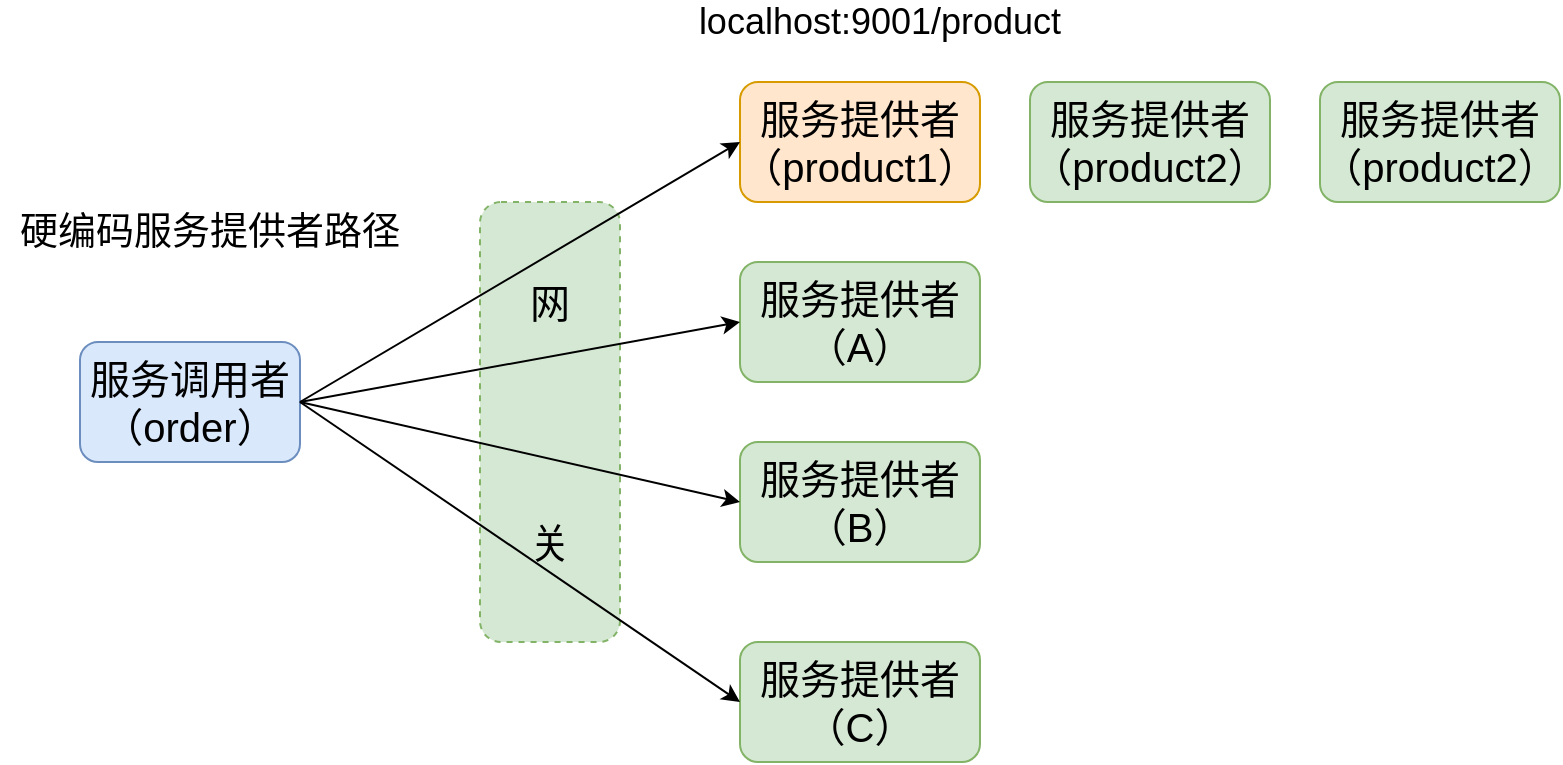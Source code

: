<mxfile version="14.4.3" type="github">
  <diagram id="E6AjSPdvTFmp_NRcx3A-" name="Page-1">
    <mxGraphModel dx="1038" dy="560" grid="1" gridSize="10" guides="1" tooltips="1" connect="1" arrows="1" fold="1" page="1" pageScale="1" pageWidth="827" pageHeight="1169" math="0" shadow="0">
      <root>
        <mxCell id="0" />
        <mxCell id="1" parent="0" />
        <mxCell id="D3Z4z82RjU6hL07MEt6L-15" value="网&lt;br&gt;&lt;br&gt;&lt;br&gt;&lt;br&gt;&lt;br&gt;关" style="rounded=1;whiteSpace=wrap;html=1;dashed=1;fontSize=20;fillColor=#d5e8d4;strokeColor=#82b366;" vertex="1" parent="1">
          <mxGeometry x="250" y="180" width="70" height="220" as="geometry" />
        </mxCell>
        <mxCell id="D3Z4z82RjU6hL07MEt6L-1" value="服务调用者&lt;br style=&quot;font-size: 20px;&quot;&gt;（order）" style="rounded=1;whiteSpace=wrap;html=1;fontSize=20;fillColor=#dae8fc;strokeColor=#6c8ebf;" vertex="1" parent="1">
          <mxGeometry x="50" y="250" width="110" height="60" as="geometry" />
        </mxCell>
        <mxCell id="D3Z4z82RjU6hL07MEt6L-2" value="服务提供者&lt;br style=&quot;font-size: 20px&quot;&gt;（product1）" style="rounded=1;whiteSpace=wrap;html=1;fontSize=20;fillColor=#ffe6cc;strokeColor=#d79b00;" vertex="1" parent="1">
          <mxGeometry x="380" y="120" width="120" height="60" as="geometry" />
        </mxCell>
        <mxCell id="D3Z4z82RjU6hL07MEt6L-3" value="localhost:9001/product" style="text;html=1;strokeColor=none;fillColor=none;align=center;verticalAlign=middle;whiteSpace=wrap;rounded=0;fontSize=18;" vertex="1" parent="1">
          <mxGeometry x="350" y="80" width="200" height="20" as="geometry" />
        </mxCell>
        <mxCell id="D3Z4z82RjU6hL07MEt6L-4" value="" style="endArrow=classic;html=1;exitX=1;exitY=0.5;exitDx=0;exitDy=0;entryX=0;entryY=0.5;entryDx=0;entryDy=0;" edge="1" parent="1" source="D3Z4z82RjU6hL07MEt6L-1" target="D3Z4z82RjU6hL07MEt6L-2">
          <mxGeometry width="50" height="50" relative="1" as="geometry">
            <mxPoint x="390" y="310" as="sourcePoint" />
            <mxPoint x="440" y="260" as="targetPoint" />
          </mxGeometry>
        </mxCell>
        <mxCell id="D3Z4z82RjU6hL07MEt6L-5" value="服务提供者&lt;br style=&quot;font-size: 20px;&quot;&gt;（A）" style="rounded=1;whiteSpace=wrap;html=1;fontSize=20;fillColor=#d5e8d4;strokeColor=#82b366;" vertex="1" parent="1">
          <mxGeometry x="380" y="210" width="120" height="60" as="geometry" />
        </mxCell>
        <mxCell id="D3Z4z82RjU6hL07MEt6L-6" value="服务提供者&lt;br style=&quot;font-size: 20px;&quot;&gt;（B）" style="rounded=1;whiteSpace=wrap;html=1;fontSize=20;fillColor=#d5e8d4;strokeColor=#82b366;" vertex="1" parent="1">
          <mxGeometry x="380" y="300" width="120" height="60" as="geometry" />
        </mxCell>
        <mxCell id="D3Z4z82RjU6hL07MEt6L-7" value="服务提供者&lt;br style=&quot;font-size: 20px;&quot;&gt;（C）" style="rounded=1;whiteSpace=wrap;html=1;fontSize=20;fillColor=#d5e8d4;strokeColor=#82b366;" vertex="1" parent="1">
          <mxGeometry x="380" y="400" width="120" height="60" as="geometry" />
        </mxCell>
        <mxCell id="D3Z4z82RjU6hL07MEt6L-9" value="硬编码服务提供者路径" style="text;html=1;strokeColor=none;fillColor=none;align=center;verticalAlign=middle;whiteSpace=wrap;rounded=0;fontSize=19;" vertex="1" parent="1">
          <mxGeometry x="10" y="180" width="210" height="30" as="geometry" />
        </mxCell>
        <mxCell id="D3Z4z82RjU6hL07MEt6L-10" value="" style="endArrow=classic;html=1;exitX=1;exitY=0.5;exitDx=0;exitDy=0;entryX=0;entryY=0.5;entryDx=0;entryDy=0;" edge="1" parent="1" source="D3Z4z82RjU6hL07MEt6L-1" target="D3Z4z82RjU6hL07MEt6L-5">
          <mxGeometry width="50" height="50" relative="1" as="geometry">
            <mxPoint x="390" y="310" as="sourcePoint" />
            <mxPoint x="440" y="260" as="targetPoint" />
          </mxGeometry>
        </mxCell>
        <mxCell id="D3Z4z82RjU6hL07MEt6L-11" value="" style="endArrow=classic;html=1;entryX=0;entryY=0.5;entryDx=0;entryDy=0;exitX=1;exitY=0.5;exitDx=0;exitDy=0;" edge="1" parent="1" source="D3Z4z82RjU6hL07MEt6L-1" target="D3Z4z82RjU6hL07MEt6L-6">
          <mxGeometry width="50" height="50" relative="1" as="geometry">
            <mxPoint x="240" y="280" as="sourcePoint" />
            <mxPoint x="440" y="260" as="targetPoint" />
          </mxGeometry>
        </mxCell>
        <mxCell id="D3Z4z82RjU6hL07MEt6L-12" value="" style="endArrow=classic;html=1;entryX=0;entryY=0.5;entryDx=0;entryDy=0;" edge="1" parent="1" target="D3Z4z82RjU6hL07MEt6L-7">
          <mxGeometry width="50" height="50" relative="1" as="geometry">
            <mxPoint x="160" y="280" as="sourcePoint" />
            <mxPoint x="440" y="260" as="targetPoint" />
          </mxGeometry>
        </mxCell>
        <mxCell id="D3Z4z82RjU6hL07MEt6L-13" value="服务提供者&lt;br style=&quot;font-size: 20px&quot;&gt;（product2）" style="rounded=1;whiteSpace=wrap;html=1;fontSize=20;fillColor=#d5e8d4;strokeColor=#82b366;" vertex="1" parent="1">
          <mxGeometry x="525" y="120" width="120" height="60" as="geometry" />
        </mxCell>
        <mxCell id="D3Z4z82RjU6hL07MEt6L-14" value="服务提供者&lt;br style=&quot;font-size: 20px&quot;&gt;（product2）" style="rounded=1;whiteSpace=wrap;html=1;fontSize=20;fillColor=#d5e8d4;strokeColor=#82b366;" vertex="1" parent="1">
          <mxGeometry x="670" y="120" width="120" height="60" as="geometry" />
        </mxCell>
      </root>
    </mxGraphModel>
  </diagram>
</mxfile>
